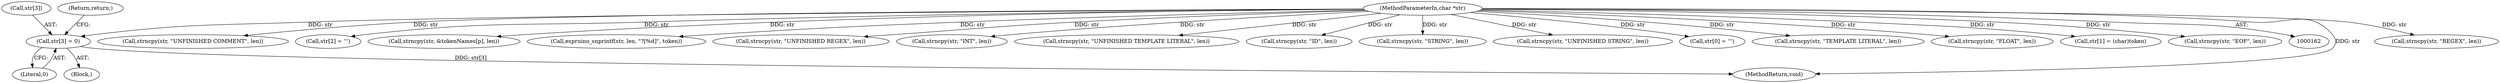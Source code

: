 digraph "0_Espruino_bed844f109b6c222816740555068de2e101e8018@pointer" {
"1000197" [label="(Call,str[3] = 0)"];
"1000164" [label="(MethodParameterIn,char *str)"];
"1000255" [label="(Call,strncpy(str, \"REGEX\", len))"];
"1000338" [label="(MethodReturn,void)"];
"1000267" [label="(Call,strncpy(str, \"UNFINISHED COMMENT\", len))"];
"1000192" [label="(Call,str[2] = '\'')"];
"1000321" [label="(Call,strncpy(str, &tokenNames[p], len))"];
"1000333" [label="(Call,espruino_snprintf(str, len, \"?[%d]\", token))"];
"1000164" [label="(MethodParameterIn,char *str)"];
"1000198" [label="(Call,str[3])"];
"1000261" [label="(Call,strncpy(str, \"UNFINISHED REGEX\", len))"];
"1000219" [label="(Call,strncpy(str, \"INT\", len))"];
"1000197" [label="(Call,str[3] = 0)"];
"1000201" [label="(Literal,0)"];
"1000249" [label="(Call,strncpy(str, \"UNFINISHED TEMPLATE LITERAL\", len))"];
"1000213" [label="(Call,strncpy(str, \"ID\", len))"];
"1000231" [label="(Call,strncpy(str, \"STRING\", len))"];
"1000237" [label="(Call,strncpy(str, \"UNFINISHED STRING\", len))"];
"1000175" [label="(Block,)"];
"1000180" [label="(Call,str[0] = '\'')"];
"1000243" [label="(Call,strncpy(str, \"TEMPLATE LITERAL\", len))"];
"1000225" [label="(Call,strncpy(str, \"FLOAT\", len))"];
"1000202" [label="(Return,return;)"];
"1000185" [label="(Call,str[1] = (char)token)"];
"1000207" [label="(Call,strncpy(str, \"EOF\", len))"];
"1000197" -> "1000175"  [label="AST: "];
"1000197" -> "1000201"  [label="CFG: "];
"1000198" -> "1000197"  [label="AST: "];
"1000201" -> "1000197"  [label="AST: "];
"1000202" -> "1000197"  [label="CFG: "];
"1000197" -> "1000338"  [label="DDG: str[3]"];
"1000164" -> "1000197"  [label="DDG: str"];
"1000164" -> "1000162"  [label="AST: "];
"1000164" -> "1000338"  [label="DDG: str"];
"1000164" -> "1000180"  [label="DDG: str"];
"1000164" -> "1000185"  [label="DDG: str"];
"1000164" -> "1000192"  [label="DDG: str"];
"1000164" -> "1000207"  [label="DDG: str"];
"1000164" -> "1000213"  [label="DDG: str"];
"1000164" -> "1000219"  [label="DDG: str"];
"1000164" -> "1000225"  [label="DDG: str"];
"1000164" -> "1000231"  [label="DDG: str"];
"1000164" -> "1000237"  [label="DDG: str"];
"1000164" -> "1000243"  [label="DDG: str"];
"1000164" -> "1000249"  [label="DDG: str"];
"1000164" -> "1000255"  [label="DDG: str"];
"1000164" -> "1000261"  [label="DDG: str"];
"1000164" -> "1000267"  [label="DDG: str"];
"1000164" -> "1000321"  [label="DDG: str"];
"1000164" -> "1000333"  [label="DDG: str"];
}
